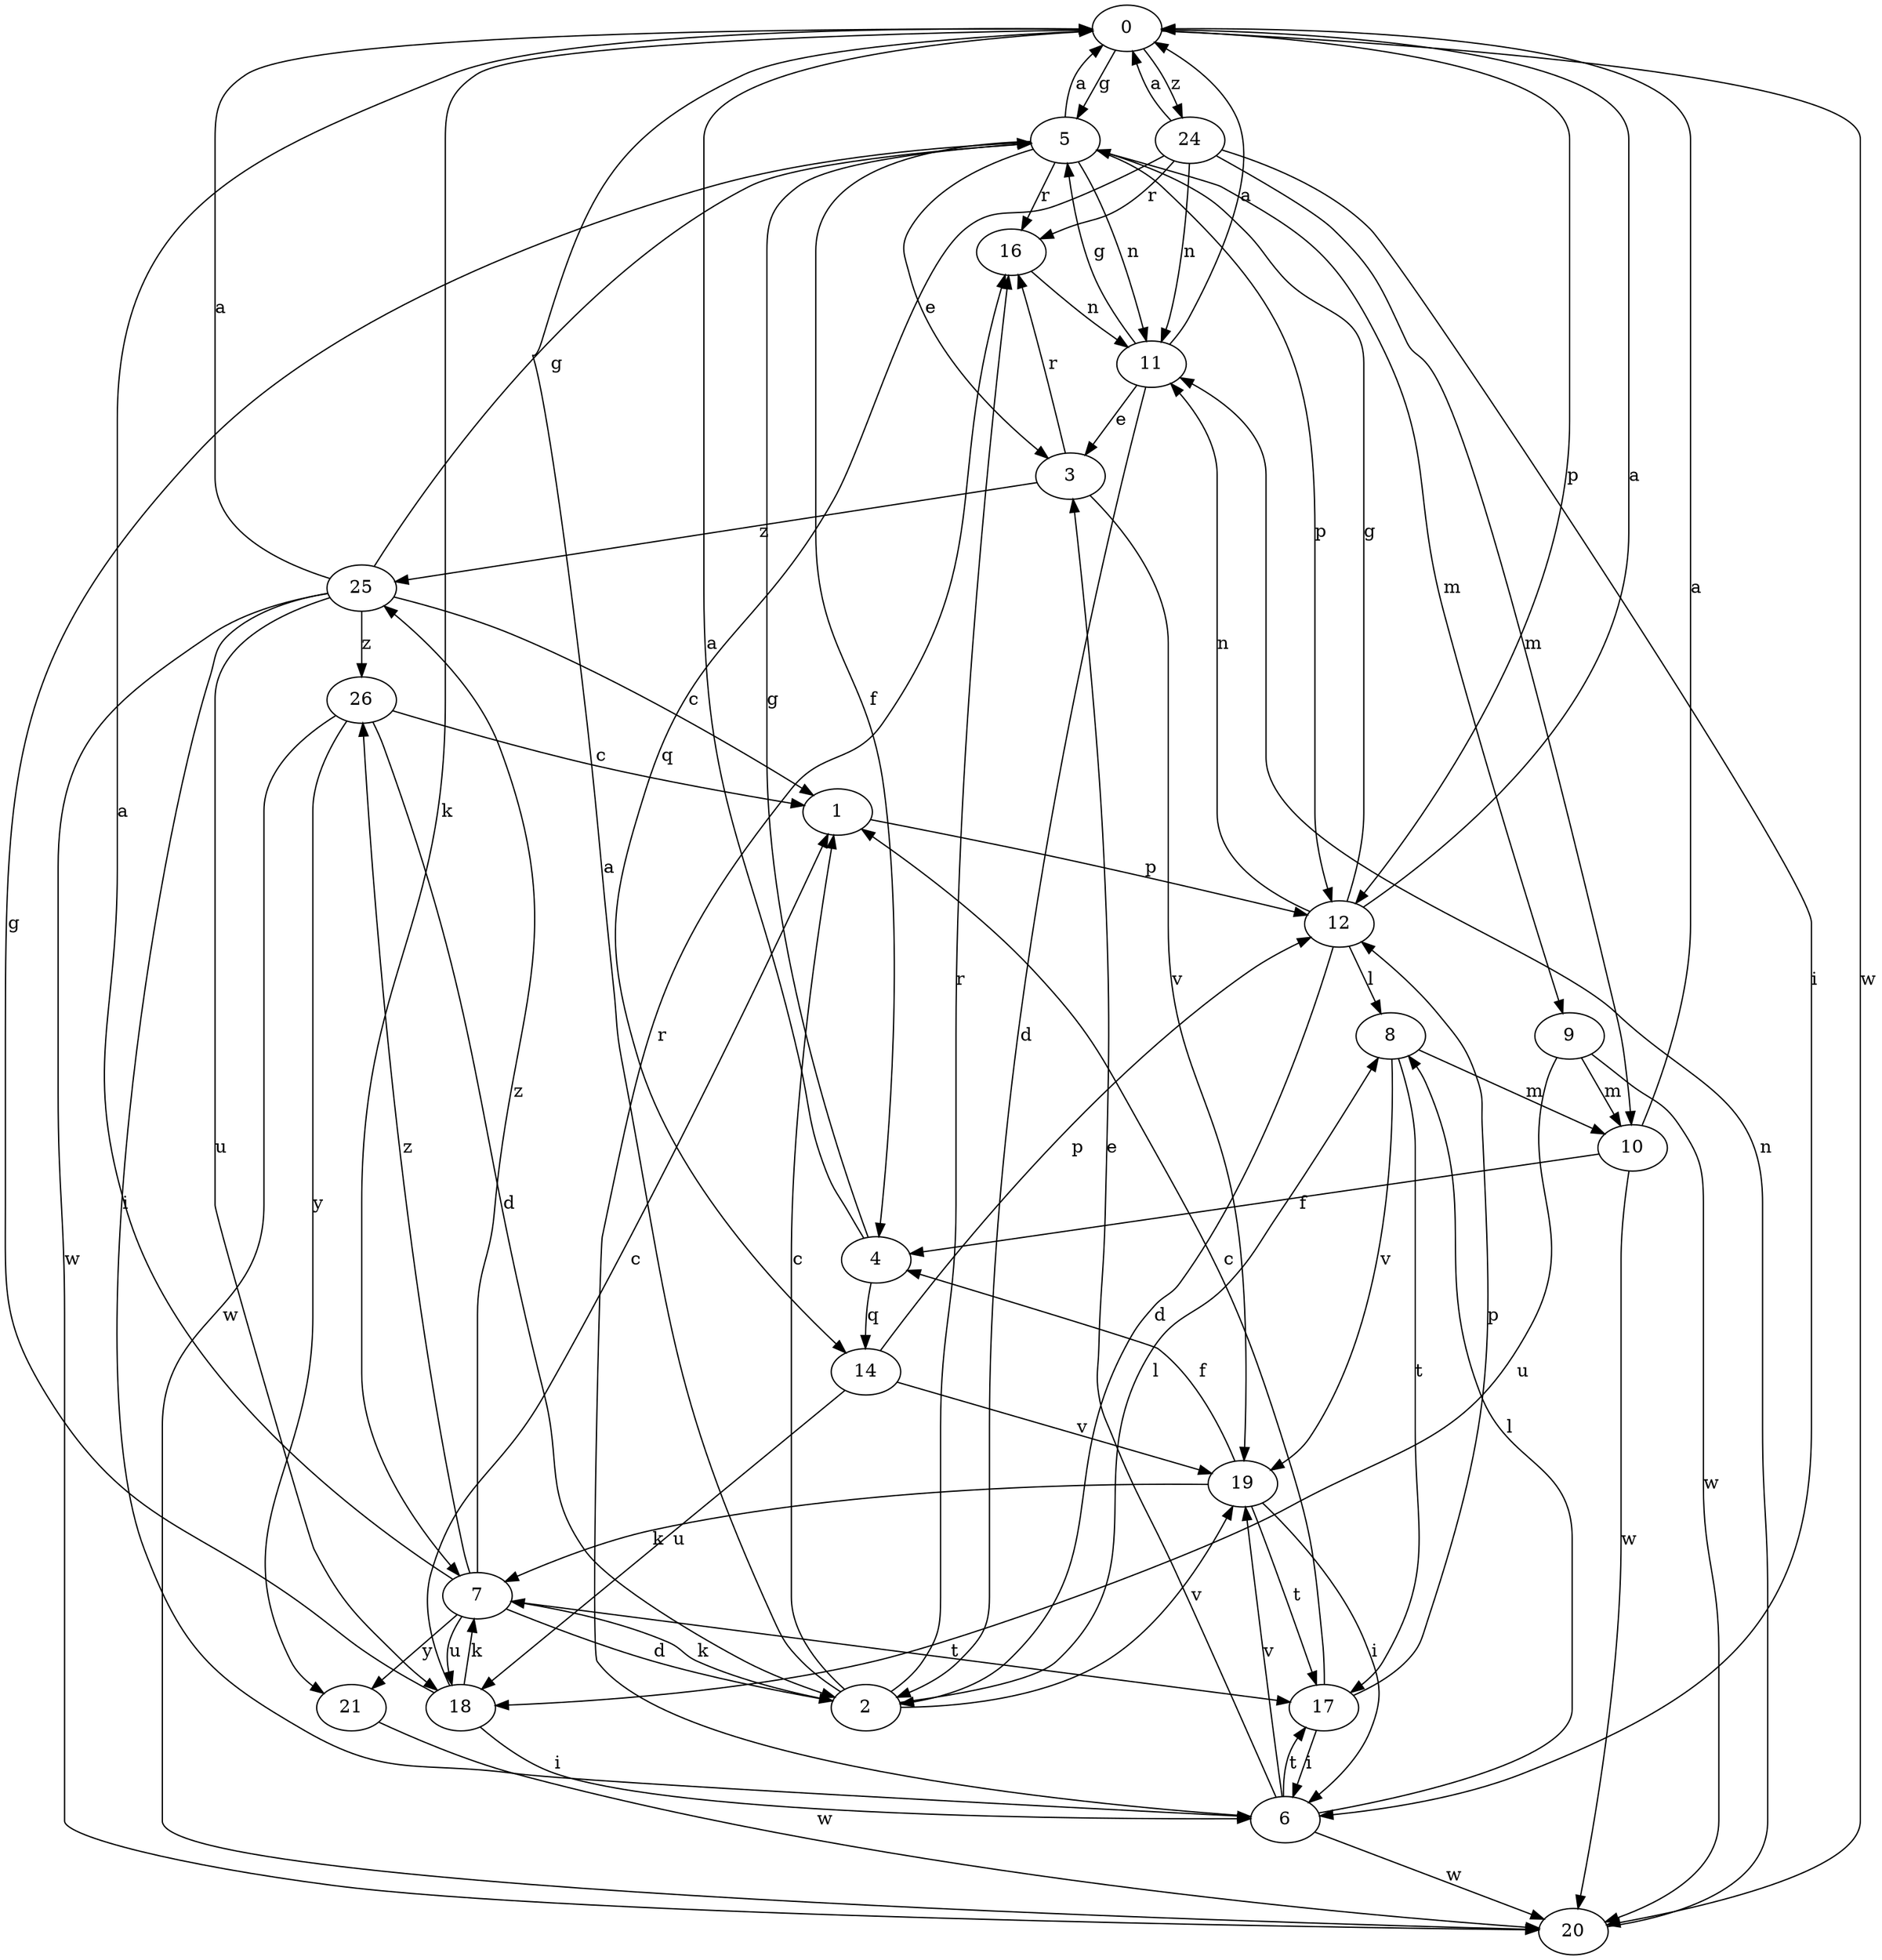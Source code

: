 strict digraph  {
0;
1;
2;
3;
4;
5;
6;
7;
8;
9;
10;
11;
12;
14;
16;
17;
18;
19;
20;
21;
24;
25;
26;
0 -> 5  [label=g];
0 -> 7  [label=k];
0 -> 12  [label=p];
0 -> 20  [label=w];
0 -> 24  [label=z];
1 -> 12  [label=p];
2 -> 0  [label=a];
2 -> 1  [label=c];
2 -> 7  [label=k];
2 -> 8  [label=l];
2 -> 16  [label=r];
2 -> 19  [label=v];
3 -> 16  [label=r];
3 -> 19  [label=v];
3 -> 25  [label=z];
4 -> 0  [label=a];
4 -> 5  [label=g];
4 -> 14  [label=q];
5 -> 0  [label=a];
5 -> 3  [label=e];
5 -> 4  [label=f];
5 -> 9  [label=m];
5 -> 11  [label=n];
5 -> 12  [label=p];
5 -> 16  [label=r];
6 -> 3  [label=e];
6 -> 8  [label=l];
6 -> 16  [label=r];
6 -> 17  [label=t];
6 -> 19  [label=v];
6 -> 20  [label=w];
7 -> 0  [label=a];
7 -> 2  [label=d];
7 -> 17  [label=t];
7 -> 18  [label=u];
7 -> 21  [label=y];
7 -> 25  [label=z];
7 -> 26  [label=z];
8 -> 10  [label=m];
8 -> 17  [label=t];
8 -> 19  [label=v];
9 -> 10  [label=m];
9 -> 18  [label=u];
9 -> 20  [label=w];
10 -> 0  [label=a];
10 -> 4  [label=f];
10 -> 20  [label=w];
11 -> 0  [label=a];
11 -> 2  [label=d];
11 -> 3  [label=e];
11 -> 5  [label=g];
12 -> 0  [label=a];
12 -> 2  [label=d];
12 -> 5  [label=g];
12 -> 8  [label=l];
12 -> 11  [label=n];
14 -> 12  [label=p];
14 -> 18  [label=u];
14 -> 19  [label=v];
16 -> 11  [label=n];
17 -> 1  [label=c];
17 -> 6  [label=i];
17 -> 12  [label=p];
18 -> 1  [label=c];
18 -> 5  [label=g];
18 -> 6  [label=i];
18 -> 7  [label=k];
19 -> 4  [label=f];
19 -> 6  [label=i];
19 -> 7  [label=k];
19 -> 17  [label=t];
20 -> 11  [label=n];
21 -> 20  [label=w];
24 -> 0  [label=a];
24 -> 6  [label=i];
24 -> 10  [label=m];
24 -> 11  [label=n];
24 -> 14  [label=q];
24 -> 16  [label=r];
25 -> 0  [label=a];
25 -> 1  [label=c];
25 -> 5  [label=g];
25 -> 6  [label=i];
25 -> 18  [label=u];
25 -> 20  [label=w];
25 -> 26  [label=z];
26 -> 1  [label=c];
26 -> 2  [label=d];
26 -> 20  [label=w];
26 -> 21  [label=y];
}
